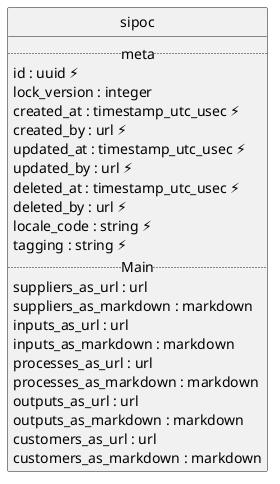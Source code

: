 @startuml uml
skinparam monochrome true
skinparam linetype ortho
hide circle

entity sipoc {
  .. meta ..
  id : uuid ⚡
  lock_version : integer
  created_at : timestamp_utc_usec ⚡
  created_by : url ⚡
  updated_at : timestamp_utc_usec ⚡
  updated_by : url ⚡
  deleted_at : timestamp_utc_usec ⚡
  deleted_by : url ⚡
  locale_code : string ⚡
  tagging : string ⚡
  .. Main ..
  suppliers_as_url : url
  suppliers_as_markdown : markdown
  inputs_as_url : url
  inputs_as_markdown : markdown
  processes_as_url : url
  processes_as_markdown : markdown
  outputs_as_url : url
  outputs_as_markdown : markdown
  customers_as_url : url
  customers_as_markdown : markdown
}

@enduml
